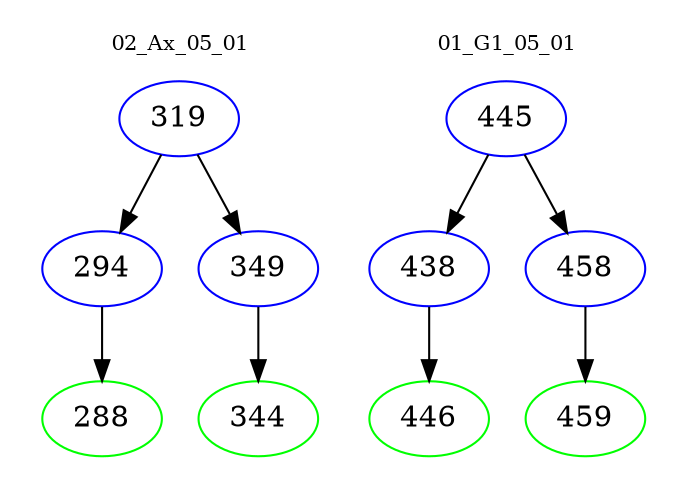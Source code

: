 digraph{
subgraph cluster_0 {
color = white
label = "02_Ax_05_01";
fontsize=10;
T0_319 [label="319", color="blue"]
T0_319 -> T0_294 [color="black"]
T0_294 [label="294", color="blue"]
T0_294 -> T0_288 [color="black"]
T0_288 [label="288", color="green"]
T0_319 -> T0_349 [color="black"]
T0_349 [label="349", color="blue"]
T0_349 -> T0_344 [color="black"]
T0_344 [label="344", color="green"]
}
subgraph cluster_1 {
color = white
label = "01_G1_05_01";
fontsize=10;
T1_445 [label="445", color="blue"]
T1_445 -> T1_438 [color="black"]
T1_438 [label="438", color="blue"]
T1_438 -> T1_446 [color="black"]
T1_446 [label="446", color="green"]
T1_445 -> T1_458 [color="black"]
T1_458 [label="458", color="blue"]
T1_458 -> T1_459 [color="black"]
T1_459 [label="459", color="green"]
}
}
